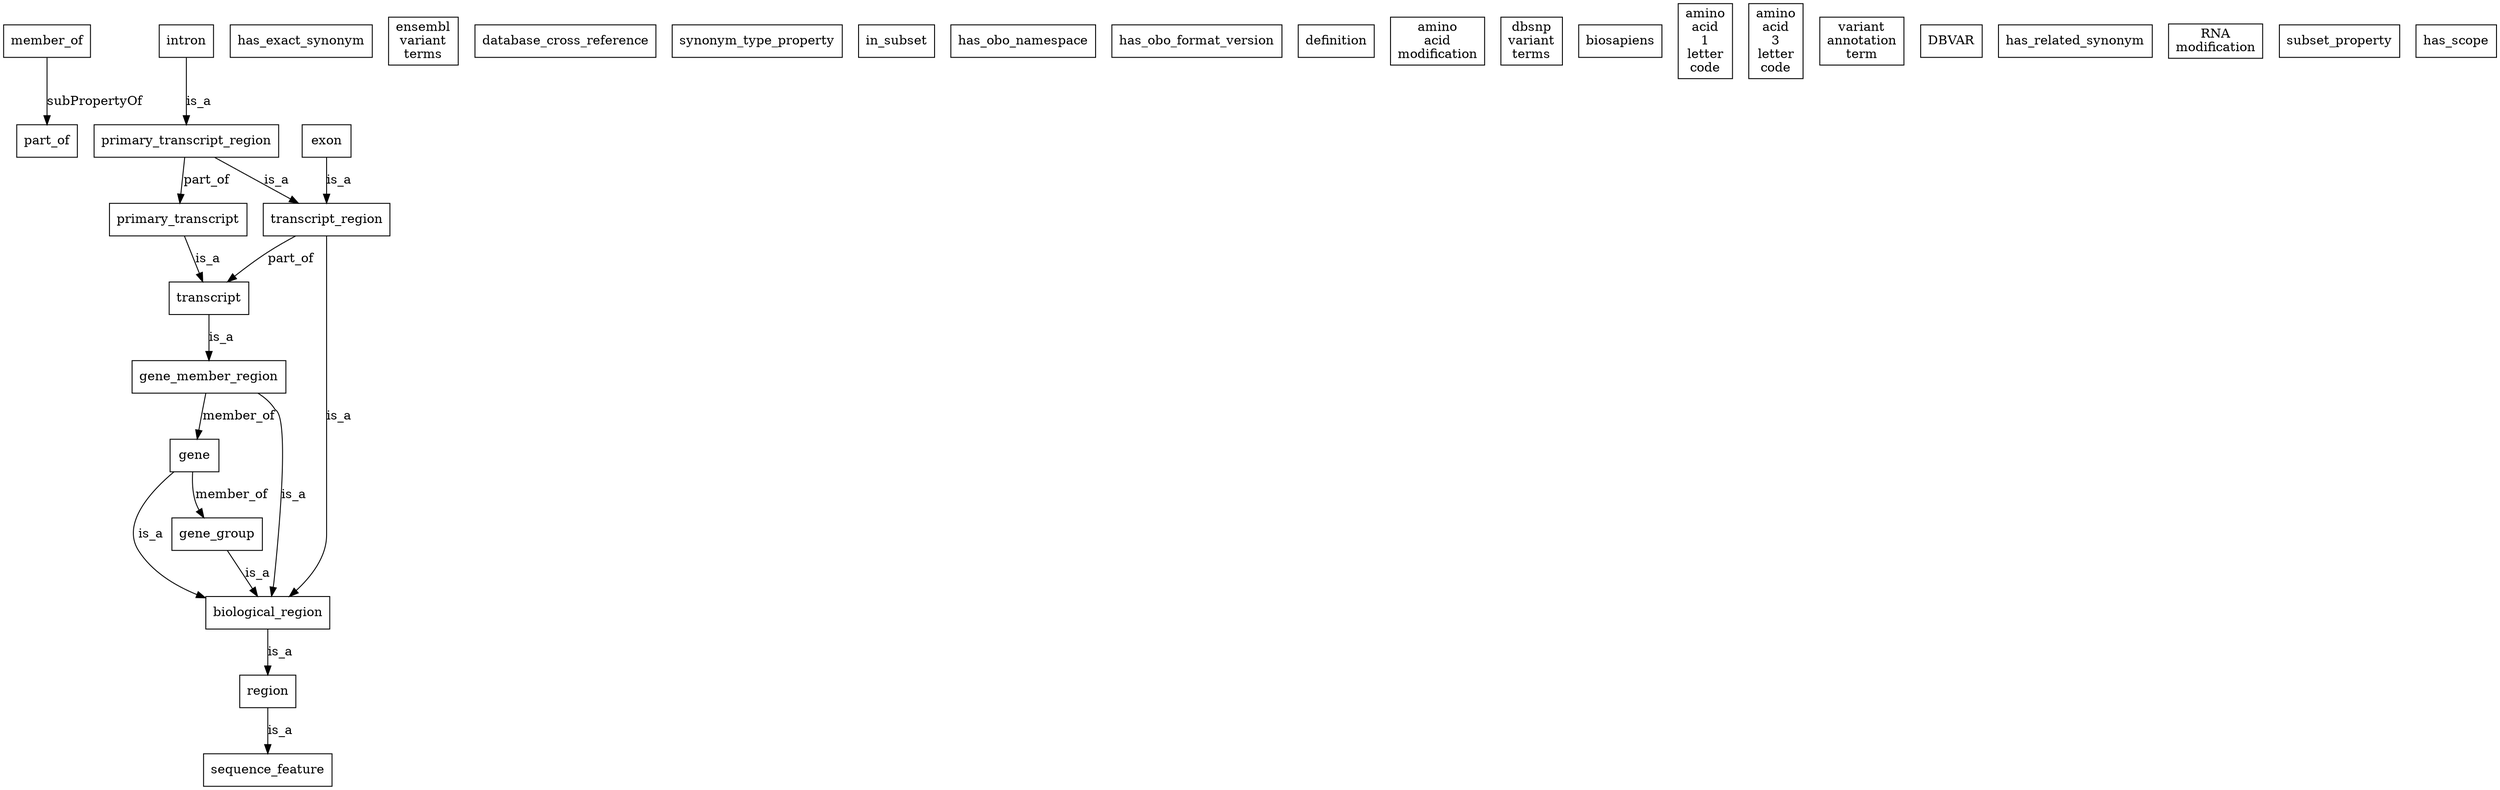 digraph {
  compound=true;
  http___purl_obolibrary_org_obo_so_xp_obo_member_of [label=member_of,shape=box,font=helvetica]
  http___purl_obolibrary_org_obo_SO_0000188 [label=intron,shape=box,font=helvetica]
  http___purl_obolibrary_org_obo_SO_0000001 [label=region,shape=box,font=helvetica]
  http___www_geneontology_org_formats_oboInOwl_hasExactSynonym [label=has_exact_synonym,shape=box,font=helvetica]
  http___purl_obolibrary_org_obo_SO_0000185 [label=primary_transcript,shape=box,font=helvetica]
  http___purl_obolibrary_org_obo_so_xp_obo_ebi_variants [label="ensembl\nvariant\nterms",shape=box,font=helvetica]
  http___www_geneontology_org_formats_oboInOwl_hasDbXref [label=database_cross_reference,shape=box,font=helvetica]
  http___www_geneontology_org_formats_oboInOwl_SynonymTypeProperty [label=synonym_type_property,shape=box,font=helvetica]
  http___www_geneontology_org_formats_oboInOwl_inSubset [label=in_subset,shape=box,font=helvetica]
  http___www_geneontology_org_formats_oboInOwl_hasOBONamespace [label=has_obo_namespace,shape=box,font=helvetica]
  http___www_geneontology_org_formats_oboInOwl_hasOBOFormatVersion [label=has_obo_format_version,shape=box,font=helvetica]
  http___purl_obolibrary_org_obo_SO_0000833 [label=transcript_region,shape=box,font=helvetica]
  http___purl_obolibrary_org_obo_SO_0000835 [label=primary_transcript_region,shape=box,font=helvetica]
  http___purl_obolibrary_org_obo_IAO_0000115 [label=definition,shape=box,font=helvetica]
  http___purl_obolibrary_org_obo_so_xp_obo_AAMOD [label="amino\nacid\nmodification",shape=box,font=helvetica]
  http___purl_obolibrary_org_obo_SO_0000831 [label=gene_member_region,shape=box,font=helvetica]
  http___purl_obolibrary_org_obo_so_xp_obo_part_of [label=part_of,shape=box,font=helvetica]
  http___purl_obolibrary_org_obo_SO_0000110 [label=sequence_feature,shape=box,font=helvetica]
  http___purl_obolibrary_org_obo_SO_0000673 [label=transcript,shape=box,font=helvetica]
  http___purl_obolibrary_org_obo_so_xp_obo_dbsnp [label="dbsnp\nvariant\nterms",shape=box,font=helvetica]
  http___purl_obolibrary_org_obo_so_xp_obo_BS [label=biosapiens,shape=box,font=helvetica]
  http___purl_obolibrary_org_obo_so_xp_obo_aa1 [label="amino\nacid\n1\nletter\ncode",shape=box,font=helvetica]
  http___purl_obolibrary_org_obo_so_xp_obo_aa3 [label="amino\nacid\n3\nletter\ncode",shape=box,font=helvetica]
  http___purl_obolibrary_org_obo_so_xp_obo_VAR [label="variant\nannotation\nterm",shape=box,font=helvetica]
  http___purl_obolibrary_org_obo_SO_0000704 [label=gene,shape=box,font=helvetica]
  http___purl_obolibrary_org_obo_so_xp_obo_dbvar [label=DBVAR,shape=box,font=helvetica]
  http___www_geneontology_org_formats_oboInOwl_hasRelatedSynonym [label=has_related_synonym,shape=box,font=helvetica]
  http___purl_obolibrary_org_obo_so_xp_obo_RNAMOD [label="RNA\nmodification",shape=box,font=helvetica]
  http___purl_obolibrary_org_obo_SO_0000147 [label=exon,shape=box,font=helvetica]
  http___www_geneontology_org_formats_oboInOwl_SubsetProperty [label=subset_property,shape=box,font=helvetica]
  http___www_geneontology_org_formats_oboInOwl_hasScope [label=has_scope,shape=box,font=helvetica]
  http___purl_obolibrary_org_obo_SO_0001411 [label=biological_region,shape=box,font=helvetica]
  http___purl_obolibrary_org_obo_SO_0005855 [label=gene_group,shape=box,font=helvetica]
  http___purl_obolibrary_org_obo_SO_0000188 -> http___purl_obolibrary_org_obo_SO_0000835 [label=is_a]
  http___purl_obolibrary_org_obo_SO_0000831 -> http___purl_obolibrary_org_obo_SO_0001411 [label=is_a]
  http___purl_obolibrary_org_obo_so_xp_obo_member_of -> http___purl_obolibrary_org_obo_so_xp_obo_part_of [label=subPropertyOf]
  http___purl_obolibrary_org_obo_SO_0000835 -> http___purl_obolibrary_org_obo_SO_0000833 [label=is_a]
  http___purl_obolibrary_org_obo_SO_0000704 -> http___purl_obolibrary_org_obo_SO_0005855 [label=member_of]
  http___purl_obolibrary_org_obo_SO_0000185 -> http___purl_obolibrary_org_obo_SO_0000673 [label=is_a]
  http___purl_obolibrary_org_obo_SO_0000833 -> http___purl_obolibrary_org_obo_SO_0000673 [label=part_of]
  http___purl_obolibrary_org_obo_SO_0000673 -> http___purl_obolibrary_org_obo_SO_0000831 [label=is_a]
  http___purl_obolibrary_org_obo_SO_0000147 -> http___purl_obolibrary_org_obo_SO_0000833 [label=is_a]
  http___purl_obolibrary_org_obo_SO_0000001 -> http___purl_obolibrary_org_obo_SO_0000110 [label=is_a]
  http___purl_obolibrary_org_obo_SO_0001411 -> http___purl_obolibrary_org_obo_SO_0000001 [label=is_a]
  http___purl_obolibrary_org_obo_SO_0000704 -> http___purl_obolibrary_org_obo_SO_0001411 [label=is_a]
  http___purl_obolibrary_org_obo_SO_0000833 -> http___purl_obolibrary_org_obo_SO_0001411 [label=is_a]
  http___purl_obolibrary_org_obo_SO_0005855 -> http___purl_obolibrary_org_obo_SO_0001411 [label=is_a]
  http___purl_obolibrary_org_obo_SO_0000835 -> http___purl_obolibrary_org_obo_SO_0000185 [label=part_of]
  http___purl_obolibrary_org_obo_SO_0000831 -> http___purl_obolibrary_org_obo_SO_0000704 [label=member_of]
}
